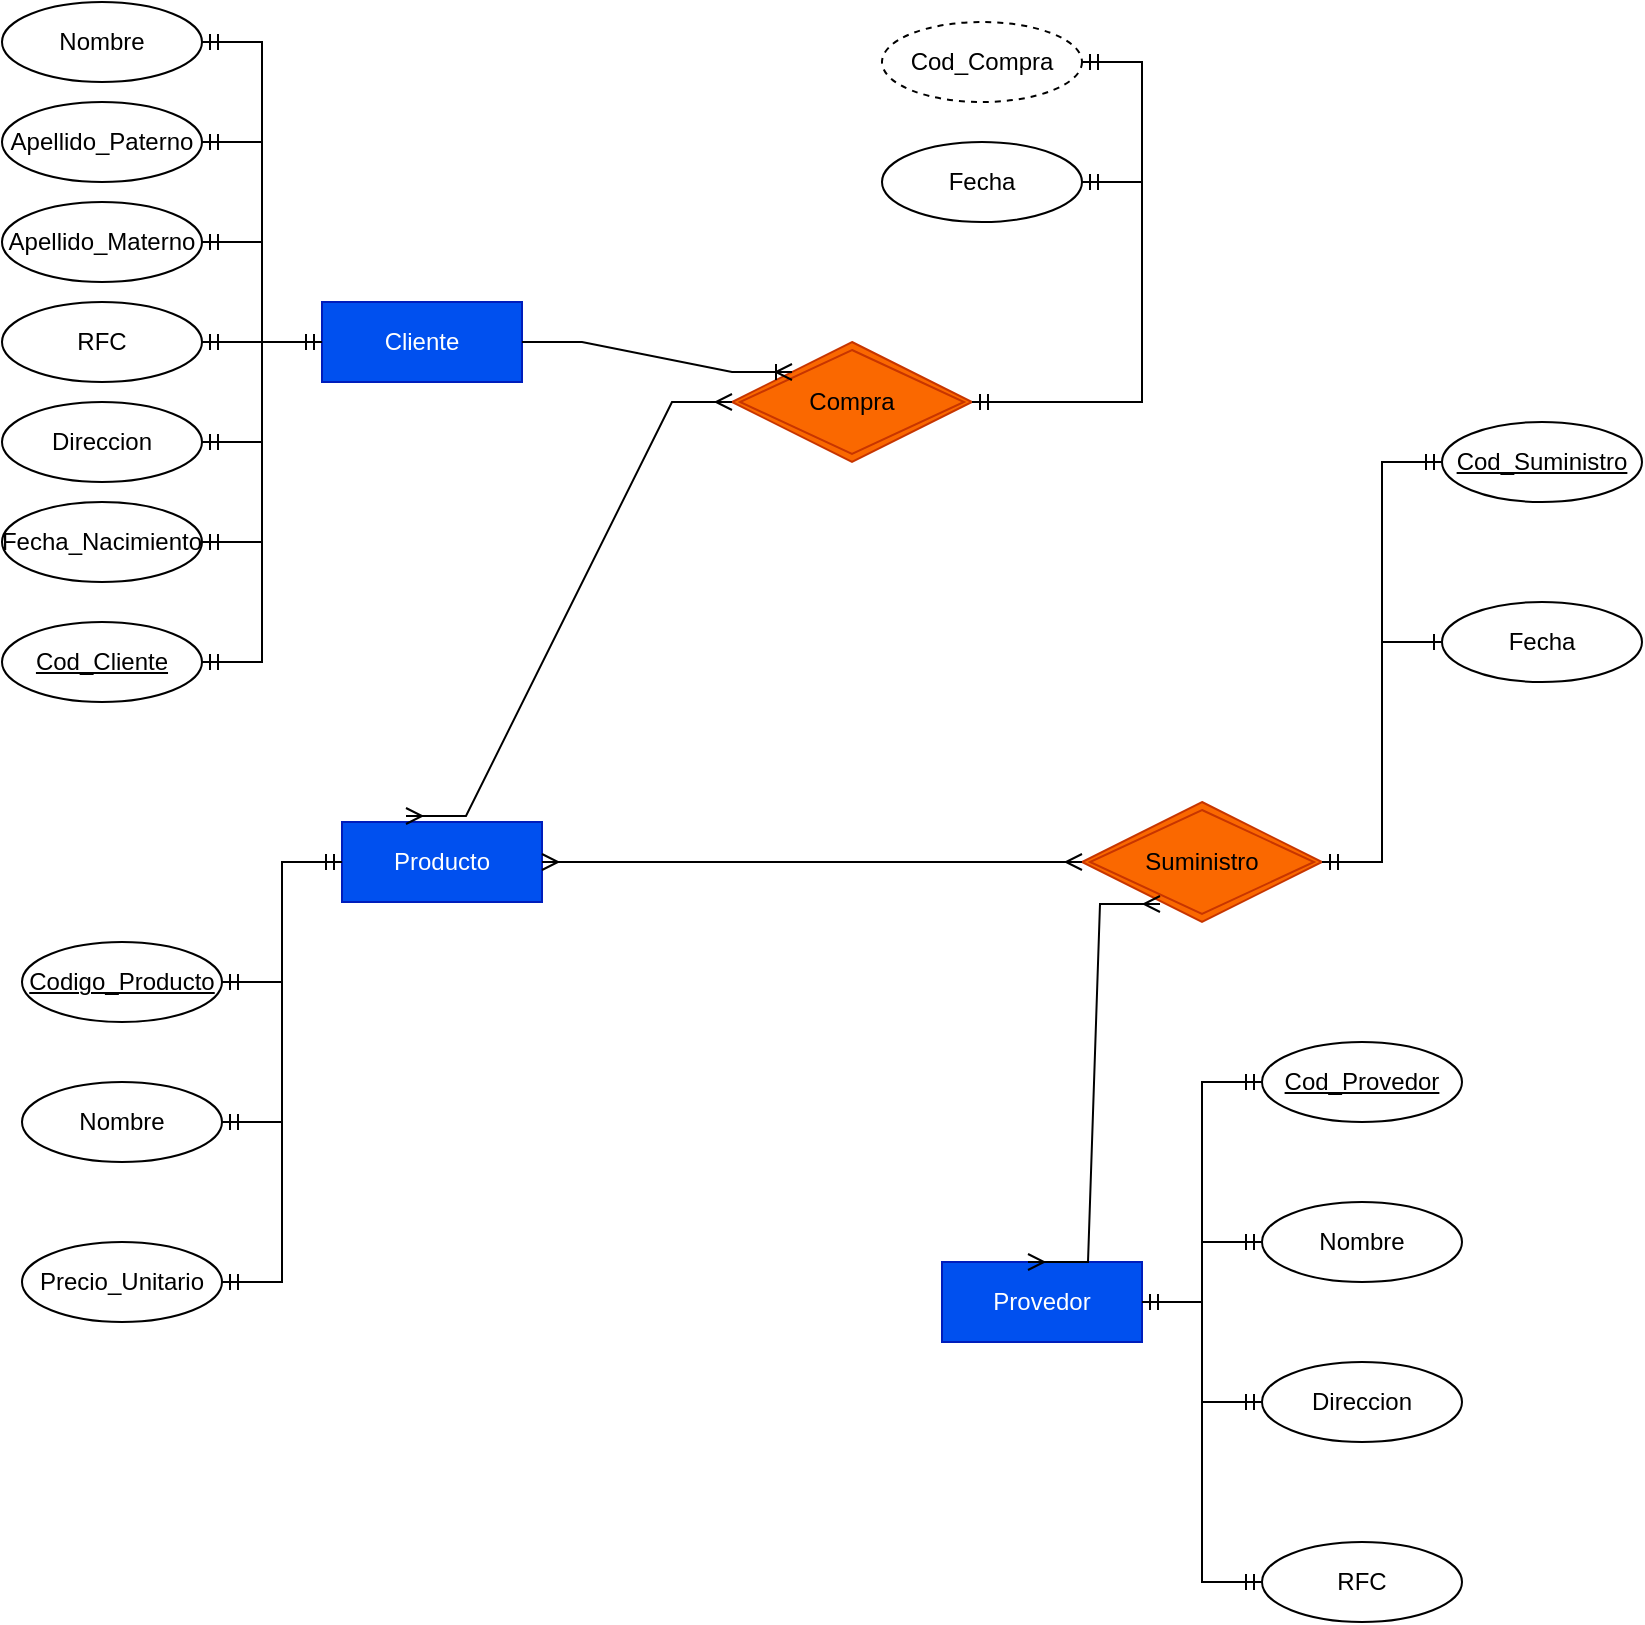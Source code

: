 <mxfile version="21.5.0" type="github">
  <diagram name="Page-1" id="cBonzVILC19Gn5BlbXxY">
    <mxGraphModel dx="1434" dy="823" grid="1" gridSize="10" guides="1" tooltips="1" connect="1" arrows="1" fold="1" page="1" pageScale="1" pageWidth="850" pageHeight="1100" math="0" shadow="0">
      <root>
        <mxCell id="0" />
        <mxCell id="1" parent="0" />
        <mxCell id="-LSmUj7uqGHW4i6nObHv-7" value="Cliente" style="whiteSpace=wrap;html=1;align=center;fillColor=#0050ef;fontColor=#ffffff;strokeColor=#001DBC;" parent="1" vertex="1">
          <mxGeometry x="170" y="170" width="100" height="40" as="geometry" />
        </mxCell>
        <mxCell id="-LSmUj7uqGHW4i6nObHv-8" value="Provedor" style="whiteSpace=wrap;html=1;align=center;fillColor=#0050ef;fontColor=#ffffff;strokeColor=#001DBC;" parent="1" vertex="1">
          <mxGeometry x="480" y="650" width="100" height="40" as="geometry" />
        </mxCell>
        <mxCell id="-LSmUj7uqGHW4i6nObHv-9" value="Producto" style="whiteSpace=wrap;html=1;align=center;fillColor=#0050ef;fontColor=#ffffff;strokeColor=#001DBC;" parent="1" vertex="1">
          <mxGeometry x="180" y="430" width="100" height="40" as="geometry" />
        </mxCell>
        <mxCell id="-LSmUj7uqGHW4i6nObHv-11" value="Nombre" style="ellipse;whiteSpace=wrap;html=1;align=center;" parent="1" vertex="1">
          <mxGeometry x="10" y="20" width="100" height="40" as="geometry" />
        </mxCell>
        <mxCell id="-LSmUj7uqGHW4i6nObHv-12" value="Cod_Cliente" style="ellipse;whiteSpace=wrap;html=1;align=center;fontStyle=4;" parent="1" vertex="1">
          <mxGeometry x="10" y="330" width="100" height="40" as="geometry" />
        </mxCell>
        <mxCell id="-LSmUj7uqGHW4i6nObHv-14" value="Apellido_Paterno" style="ellipse;whiteSpace=wrap;html=1;align=center;" parent="1" vertex="1">
          <mxGeometry x="10" y="70" width="100" height="40" as="geometry" />
        </mxCell>
        <mxCell id="-LSmUj7uqGHW4i6nObHv-15" value="Apellido_Materno" style="ellipse;whiteSpace=wrap;html=1;align=center;" parent="1" vertex="1">
          <mxGeometry x="10" y="120" width="100" height="40" as="geometry" />
        </mxCell>
        <mxCell id="-LSmUj7uqGHW4i6nObHv-16" value="&lt;div&gt;RFC&lt;/div&gt;" style="ellipse;whiteSpace=wrap;html=1;align=center;" parent="1" vertex="1">
          <mxGeometry x="10" y="170" width="100" height="40" as="geometry" />
        </mxCell>
        <mxCell id="-LSmUj7uqGHW4i6nObHv-17" value="Direccion" style="ellipse;whiteSpace=wrap;html=1;align=center;" parent="1" vertex="1">
          <mxGeometry x="10" y="220" width="100" height="40" as="geometry" />
        </mxCell>
        <mxCell id="-LSmUj7uqGHW4i6nObHv-18" value="&lt;div&gt;Fecha_Nacimiento&lt;/div&gt;" style="ellipse;whiteSpace=wrap;html=1;align=center;" parent="1" vertex="1">
          <mxGeometry x="10" y="270" width="100" height="40" as="geometry" />
        </mxCell>
        <mxCell id="-LSmUj7uqGHW4i6nObHv-21" value="" style="edgeStyle=entityRelationEdgeStyle;fontSize=12;html=1;endArrow=ERmandOne;startArrow=ERmandOne;rounded=0;exitX=1;exitY=0.5;exitDx=0;exitDy=0;" parent="1" source="-LSmUj7uqGHW4i6nObHv-18" target="-LSmUj7uqGHW4i6nObHv-7" edge="1">
          <mxGeometry width="100" height="100" relative="1" as="geometry">
            <mxPoint x="150" y="280" as="sourcePoint" />
            <mxPoint x="250" y="180" as="targetPoint" />
          </mxGeometry>
        </mxCell>
        <mxCell id="-LSmUj7uqGHW4i6nObHv-22" value="" style="edgeStyle=entityRelationEdgeStyle;fontSize=12;html=1;endArrow=ERmandOne;startArrow=ERmandOne;rounded=0;" parent="1" source="-LSmUj7uqGHW4i6nObHv-17" target="-LSmUj7uqGHW4i6nObHv-7" edge="1">
          <mxGeometry width="100" height="100" relative="1" as="geometry">
            <mxPoint x="140" y="290" as="sourcePoint" />
            <mxPoint x="250" y="180" as="targetPoint" />
            <Array as="points">
              <mxPoint x="140" y="320" />
              <mxPoint x="140" y="310" />
            </Array>
          </mxGeometry>
        </mxCell>
        <mxCell id="-LSmUj7uqGHW4i6nObHv-23" value="" style="edgeStyle=entityRelationEdgeStyle;fontSize=12;html=1;endArrow=ERmandOne;startArrow=ERmandOne;rounded=0;" parent="1" source="-LSmUj7uqGHW4i6nObHv-16" target="-LSmUj7uqGHW4i6nObHv-7" edge="1">
          <mxGeometry width="100" height="100" relative="1" as="geometry">
            <mxPoint x="150" y="280" as="sourcePoint" />
            <mxPoint x="250" y="180" as="targetPoint" />
          </mxGeometry>
        </mxCell>
        <mxCell id="-LSmUj7uqGHW4i6nObHv-24" value="" style="edgeStyle=entityRelationEdgeStyle;fontSize=12;html=1;endArrow=ERmandOne;startArrow=ERmandOne;rounded=0;" parent="1" source="-LSmUj7uqGHW4i6nObHv-15" target="-LSmUj7uqGHW4i6nObHv-7" edge="1">
          <mxGeometry width="100" height="100" relative="1" as="geometry">
            <mxPoint x="150" y="280" as="sourcePoint" />
            <mxPoint x="250" y="180" as="targetPoint" />
          </mxGeometry>
        </mxCell>
        <mxCell id="-LSmUj7uqGHW4i6nObHv-25" value="" style="edgeStyle=entityRelationEdgeStyle;fontSize=12;html=1;endArrow=ERmandOne;startArrow=ERmandOne;rounded=0;" parent="1" source="-LSmUj7uqGHW4i6nObHv-14" target="-LSmUj7uqGHW4i6nObHv-7" edge="1">
          <mxGeometry width="100" height="100" relative="1" as="geometry">
            <mxPoint x="150" y="280" as="sourcePoint" />
            <mxPoint x="250" y="180" as="targetPoint" />
          </mxGeometry>
        </mxCell>
        <mxCell id="-LSmUj7uqGHW4i6nObHv-26" value="" style="edgeStyle=entityRelationEdgeStyle;fontSize=12;html=1;endArrow=ERmandOne;startArrow=ERmandOne;rounded=0;" parent="1" source="-LSmUj7uqGHW4i6nObHv-11" target="-LSmUj7uqGHW4i6nObHv-7" edge="1">
          <mxGeometry width="100" height="100" relative="1" as="geometry">
            <mxPoint x="150" y="280" as="sourcePoint" />
            <mxPoint x="250" y="180" as="targetPoint" />
          </mxGeometry>
        </mxCell>
        <mxCell id="-LSmUj7uqGHW4i6nObHv-27" value="" style="edgeStyle=entityRelationEdgeStyle;fontSize=12;html=1;endArrow=ERmandOne;startArrow=ERmandOne;rounded=0;" parent="1" source="-LSmUj7uqGHW4i6nObHv-12" target="-LSmUj7uqGHW4i6nObHv-7" edge="1">
          <mxGeometry width="100" height="100" relative="1" as="geometry">
            <mxPoint x="150" y="280" as="sourcePoint" />
            <mxPoint x="250" y="180" as="targetPoint" />
          </mxGeometry>
        </mxCell>
        <mxCell id="-LSmUj7uqGHW4i6nObHv-28" value="&lt;div&gt;Codigo_Producto&lt;/div&gt;" style="ellipse;whiteSpace=wrap;html=1;align=center;fontStyle=4;" parent="1" vertex="1">
          <mxGeometry x="20" y="490" width="100" height="40" as="geometry" />
        </mxCell>
        <mxCell id="-LSmUj7uqGHW4i6nObHv-29" value="Nombre" style="ellipse;whiteSpace=wrap;html=1;align=center;" parent="1" vertex="1">
          <mxGeometry x="20" y="560" width="100" height="40" as="geometry" />
        </mxCell>
        <mxCell id="-LSmUj7uqGHW4i6nObHv-30" value="&lt;div&gt;Precio_Unitario&lt;/div&gt;" style="ellipse;whiteSpace=wrap;html=1;align=center;" parent="1" vertex="1">
          <mxGeometry x="20" y="640" width="100" height="40" as="geometry" />
        </mxCell>
        <mxCell id="-LSmUj7uqGHW4i6nObHv-32" value="" style="edgeStyle=entityRelationEdgeStyle;fontSize=12;html=1;endArrow=ERmandOne;startArrow=ERmandOne;rounded=0;" parent="1" source="-LSmUj7uqGHW4i6nObHv-29" target="-LSmUj7uqGHW4i6nObHv-9" edge="1">
          <mxGeometry width="100" height="100" relative="1" as="geometry">
            <mxPoint x="170" y="790" as="sourcePoint" />
            <mxPoint x="240" y="690" as="targetPoint" />
          </mxGeometry>
        </mxCell>
        <mxCell id="-LSmUj7uqGHW4i6nObHv-33" value="" style="edgeStyle=entityRelationEdgeStyle;fontSize=12;html=1;endArrow=ERmandOne;startArrow=ERmandOne;rounded=0;" parent="1" source="-LSmUj7uqGHW4i6nObHv-9" target="-LSmUj7uqGHW4i6nObHv-30" edge="1">
          <mxGeometry width="100" height="100" relative="1" as="geometry">
            <mxPoint x="250" y="640" as="sourcePoint" />
            <mxPoint x="350" y="540" as="targetPoint" />
          </mxGeometry>
        </mxCell>
        <mxCell id="-LSmUj7uqGHW4i6nObHv-34" value="" style="edgeStyle=entityRelationEdgeStyle;fontSize=12;html=1;endArrow=ERmandOne;startArrow=ERmandOne;rounded=0;" parent="1" source="-LSmUj7uqGHW4i6nObHv-9" target="-LSmUj7uqGHW4i6nObHv-28" edge="1">
          <mxGeometry width="100" height="100" relative="1" as="geometry">
            <mxPoint x="250" y="640" as="sourcePoint" />
            <mxPoint x="350" y="540" as="targetPoint" />
          </mxGeometry>
        </mxCell>
        <mxCell id="-LSmUj7uqGHW4i6nObHv-35" value="Cod_Provedor" style="ellipse;whiteSpace=wrap;html=1;align=center;fontStyle=4;" parent="1" vertex="1">
          <mxGeometry x="640" y="540" width="100" height="40" as="geometry" />
        </mxCell>
        <mxCell id="-LSmUj7uqGHW4i6nObHv-36" value="RFC" style="ellipse;whiteSpace=wrap;html=1;align=center;" parent="1" vertex="1">
          <mxGeometry x="640" y="790" width="100" height="40" as="geometry" />
        </mxCell>
        <mxCell id="-LSmUj7uqGHW4i6nObHv-37" value="Nombre" style="ellipse;whiteSpace=wrap;html=1;align=center;" parent="1" vertex="1">
          <mxGeometry x="640" y="620" width="100" height="40" as="geometry" />
        </mxCell>
        <mxCell id="-LSmUj7uqGHW4i6nObHv-38" value="Direccion" style="ellipse;whiteSpace=wrap;html=1;align=center;" parent="1" vertex="1">
          <mxGeometry x="640" y="700" width="100" height="40" as="geometry" />
        </mxCell>
        <mxCell id="-LSmUj7uqGHW4i6nObHv-39" value="" style="edgeStyle=entityRelationEdgeStyle;fontSize=12;html=1;endArrow=ERmandOne;startArrow=ERmandOne;rounded=0;" parent="1" source="-LSmUj7uqGHW4i6nObHv-8" target="-LSmUj7uqGHW4i6nObHv-36" edge="1">
          <mxGeometry width="100" height="100" relative="1" as="geometry">
            <mxPoint x="600" y="860" as="sourcePoint" />
            <mxPoint x="700" y="760" as="targetPoint" />
          </mxGeometry>
        </mxCell>
        <mxCell id="-LSmUj7uqGHW4i6nObHv-40" value="" style="edgeStyle=entityRelationEdgeStyle;fontSize=12;html=1;endArrow=ERmandOne;startArrow=ERmandOne;rounded=0;" parent="1" source="-LSmUj7uqGHW4i6nObHv-8" target="-LSmUj7uqGHW4i6nObHv-38" edge="1">
          <mxGeometry width="100" height="100" relative="1" as="geometry">
            <mxPoint x="600" y="860" as="sourcePoint" />
            <mxPoint x="700" y="760" as="targetPoint" />
          </mxGeometry>
        </mxCell>
        <mxCell id="-LSmUj7uqGHW4i6nObHv-41" value="" style="edgeStyle=entityRelationEdgeStyle;fontSize=12;html=1;endArrow=ERmandOne;startArrow=ERmandOne;rounded=0;" parent="1" source="-LSmUj7uqGHW4i6nObHv-8" target="-LSmUj7uqGHW4i6nObHv-37" edge="1">
          <mxGeometry width="100" height="100" relative="1" as="geometry">
            <mxPoint x="600" y="860" as="sourcePoint" />
            <mxPoint x="700" y="760" as="targetPoint" />
          </mxGeometry>
        </mxCell>
        <mxCell id="-LSmUj7uqGHW4i6nObHv-42" value="" style="edgeStyle=entityRelationEdgeStyle;fontSize=12;html=1;endArrow=ERmandOne;startArrow=ERmandOne;rounded=0;" parent="1" source="-LSmUj7uqGHW4i6nObHv-8" target="-LSmUj7uqGHW4i6nObHv-35" edge="1">
          <mxGeometry width="100" height="100" relative="1" as="geometry">
            <mxPoint x="600" y="860" as="sourcePoint" />
            <mxPoint x="700" y="760" as="targetPoint" />
          </mxGeometry>
        </mxCell>
        <mxCell id="-LSmUj7uqGHW4i6nObHv-47" value="Compra" style="shape=rhombus;double=1;perimeter=rhombusPerimeter;whiteSpace=wrap;html=1;align=center;fillColor=#fa6800;fontColor=#000000;strokeColor=#C73500;" parent="1" vertex="1">
          <mxGeometry x="375" y="190" width="120" height="60" as="geometry" />
        </mxCell>
        <mxCell id="-LSmUj7uqGHW4i6nObHv-49" value="" style="edgeStyle=entityRelationEdgeStyle;fontSize=12;html=1;endArrow=ERmandOne;startArrow=ERmandOne;rounded=0;" parent="1" source="-LSmUj7uqGHW4i6nObHv-51" target="-LSmUj7uqGHW4i6nObHv-47" edge="1">
          <mxGeometry width="100" height="100" relative="1" as="geometry">
            <mxPoint x="375" y="470" as="sourcePoint" />
            <mxPoint x="280" y="450" as="targetPoint" />
          </mxGeometry>
        </mxCell>
        <mxCell id="-LSmUj7uqGHW4i6nObHv-51" value="&lt;div&gt;Cod_Compra&lt;/div&gt;" style="ellipse;whiteSpace=wrap;html=1;align=center;dashed=1;" parent="1" vertex="1">
          <mxGeometry x="450" y="30" width="100" height="40" as="geometry" />
        </mxCell>
        <mxCell id="12YzSHhElrN8AB1EJ4CW-1" value="Fecha" style="ellipse;whiteSpace=wrap;html=1;align=center;" vertex="1" parent="1">
          <mxGeometry x="450" y="90" width="100" height="40" as="geometry" />
        </mxCell>
        <mxCell id="12YzSHhElrN8AB1EJ4CW-2" value="" style="edgeStyle=entityRelationEdgeStyle;fontSize=12;html=1;endArrow=ERmandOne;startArrow=ERmandOne;rounded=0;" edge="1" parent="1" source="-LSmUj7uqGHW4i6nObHv-47" target="12YzSHhElrN8AB1EJ4CW-1">
          <mxGeometry width="100" height="100" relative="1" as="geometry">
            <mxPoint x="200" y="440" as="sourcePoint" />
            <mxPoint x="300" y="340" as="targetPoint" />
          </mxGeometry>
        </mxCell>
        <mxCell id="12YzSHhElrN8AB1EJ4CW-4" value="&lt;div&gt;Suministro&lt;/div&gt;" style="shape=rhombus;double=1;perimeter=rhombusPerimeter;whiteSpace=wrap;html=1;align=center;fillColor=#fa6800;fontColor=#000000;strokeColor=#C73500;" vertex="1" parent="1">
          <mxGeometry x="550" y="420" width="120" height="60" as="geometry" />
        </mxCell>
        <mxCell id="12YzSHhElrN8AB1EJ4CW-5" value="" style="edgeStyle=entityRelationEdgeStyle;fontSize=12;html=1;endArrow=ERmany;startArrow=ERmany;rounded=0;entryX=0.43;entryY=0;entryDx=0;entryDy=0;entryPerimeter=0;exitX=0.325;exitY=0.85;exitDx=0;exitDy=0;exitPerimeter=0;" edge="1" parent="1" source="12YzSHhElrN8AB1EJ4CW-4" target="-LSmUj7uqGHW4i6nObHv-8">
          <mxGeometry width="100" height="100" relative="1" as="geometry">
            <mxPoint x="360" y="460" as="sourcePoint" />
            <mxPoint x="460" y="360" as="targetPoint" />
          </mxGeometry>
        </mxCell>
        <mxCell id="12YzSHhElrN8AB1EJ4CW-6" value="" style="edgeStyle=entityRelationEdgeStyle;fontSize=12;html=1;endArrow=ERmany;startArrow=ERmany;rounded=0;entryX=1;entryY=0.5;entryDx=0;entryDy=0;" edge="1" parent="1" source="12YzSHhElrN8AB1EJ4CW-4" target="-LSmUj7uqGHW4i6nObHv-9">
          <mxGeometry width="100" height="100" relative="1" as="geometry">
            <mxPoint x="350" y="560" as="sourcePoint" />
            <mxPoint x="450" y="460" as="targetPoint" />
          </mxGeometry>
        </mxCell>
        <mxCell id="12YzSHhElrN8AB1EJ4CW-7" value="&lt;div&gt;Fecha&lt;/div&gt;" style="ellipse;whiteSpace=wrap;html=1;align=center;" vertex="1" parent="1">
          <mxGeometry x="730" y="320" width="100" height="40" as="geometry" />
        </mxCell>
        <mxCell id="12YzSHhElrN8AB1EJ4CW-8" value="" style="edgeStyle=entityRelationEdgeStyle;fontSize=12;html=1;endArrow=ERone;endFill=1;rounded=0;" edge="1" parent="1" source="12YzSHhElrN8AB1EJ4CW-4" target="12YzSHhElrN8AB1EJ4CW-7">
          <mxGeometry width="100" height="100" relative="1" as="geometry">
            <mxPoint x="550" y="520" as="sourcePoint" />
            <mxPoint x="650" y="420" as="targetPoint" />
          </mxGeometry>
        </mxCell>
        <mxCell id="12YzSHhElrN8AB1EJ4CW-9" value="Cod_Suministro" style="ellipse;whiteSpace=wrap;html=1;align=center;fontStyle=4;" vertex="1" parent="1">
          <mxGeometry x="730" y="230" width="100" height="40" as="geometry" />
        </mxCell>
        <mxCell id="12YzSHhElrN8AB1EJ4CW-10" value="" style="edgeStyle=entityRelationEdgeStyle;fontSize=12;html=1;endArrow=ERmandOne;startArrow=ERmandOne;rounded=0;" edge="1" parent="1" source="12YzSHhElrN8AB1EJ4CW-4" target="12YzSHhElrN8AB1EJ4CW-9">
          <mxGeometry width="100" height="100" relative="1" as="geometry">
            <mxPoint x="460" y="310" as="sourcePoint" />
            <mxPoint x="560" y="210" as="targetPoint" />
          </mxGeometry>
        </mxCell>
        <mxCell id="12YzSHhElrN8AB1EJ4CW-12" value="" style="edgeStyle=entityRelationEdgeStyle;fontSize=12;html=1;endArrow=ERmany;startArrow=ERmany;rounded=0;exitX=0.32;exitY=-0.075;exitDx=0;exitDy=0;exitPerimeter=0;" edge="1" parent="1" source="-LSmUj7uqGHW4i6nObHv-9" target="-LSmUj7uqGHW4i6nObHv-47">
          <mxGeometry width="100" height="100" relative="1" as="geometry">
            <mxPoint x="510" y="480" as="sourcePoint" />
            <mxPoint x="370" y="240" as="targetPoint" />
          </mxGeometry>
        </mxCell>
        <mxCell id="12YzSHhElrN8AB1EJ4CW-13" value="" style="edgeStyle=entityRelationEdgeStyle;fontSize=12;html=1;endArrow=ERoneToMany;rounded=0;entryX=0;entryY=0;entryDx=0;entryDy=0;" edge="1" parent="1" source="-LSmUj7uqGHW4i6nObHv-7" target="-LSmUj7uqGHW4i6nObHv-47">
          <mxGeometry width="100" height="100" relative="1" as="geometry">
            <mxPoint x="510" y="480" as="sourcePoint" />
            <mxPoint x="610" y="380" as="targetPoint" />
          </mxGeometry>
        </mxCell>
      </root>
    </mxGraphModel>
  </diagram>
</mxfile>
